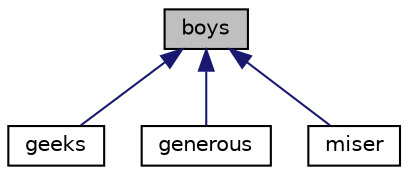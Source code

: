 digraph "boys"
{
  edge [fontname="Helvetica",fontsize="10",labelfontname="Helvetica",labelfontsize="10"];
  node [fontname="Helvetica",fontsize="10",shape=record];
  Node1 [label="boys",height=0.2,width=0.4,color="black", fillcolor="grey75", style="filled", fontcolor="black"];
  Node1 -> Node2 [dir="back",color="midnightblue",fontsize="10",style="solid",fontname="Helvetica"];
  Node2 [label="geeks",height=0.2,width=0.4,color="black", fillcolor="white", style="filled",URL="$classgeeks.html"];
  Node1 -> Node3 [dir="back",color="midnightblue",fontsize="10",style="solid",fontname="Helvetica"];
  Node3 [label="generous",height=0.2,width=0.4,color="black", fillcolor="white", style="filled",URL="$classgenerous.html"];
  Node1 -> Node4 [dir="back",color="midnightblue",fontsize="10",style="solid",fontname="Helvetica"];
  Node4 [label="miser",height=0.2,width=0.4,color="black", fillcolor="white", style="filled",URL="$classmiser.html"];
}

